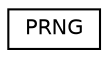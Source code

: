 digraph "Graphical Class Hierarchy"
{
  edge [fontname="Helvetica",fontsize="10",labelfontname="Helvetica",labelfontsize="10"];
  node [fontname="Helvetica",fontsize="10",shape=record];
  rankdir="LR";
  Node1 [label="PRNG",height=0.2,width=0.4,color="black", fillcolor="white", style="filled",URL="$classPRNG.html"];
}
